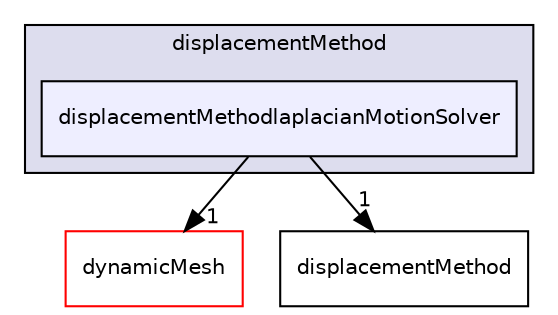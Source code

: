 digraph "src/optimisation/adjointOptimisation/adjoint/displacementMethod/displacementMethodlaplacianMotionSolver" {
  bgcolor=transparent;
  compound=true
  node [ fontsize="10", fontname="Helvetica"];
  edge [ labelfontsize="10", labelfontname="Helvetica"];
  subgraph clusterdir_36c1c593bb5d5a705c176492dbdd0852 {
    graph [ bgcolor="#ddddee", pencolor="black", label="displacementMethod" fontname="Helvetica", fontsize="10", URL="dir_36c1c593bb5d5a705c176492dbdd0852.html"]
  dir_97f709cb40a7e3e64bac12d19d316f0a [shape=box, label="displacementMethodlaplacianMotionSolver", style="filled", fillcolor="#eeeeff", pencolor="black", URL="dir_97f709cb40a7e3e64bac12d19d316f0a.html"];
  }
  dir_a3c15c1b3b2f5f0f260afae195a15ca3 [shape=box label="dynamicMesh" color="red" URL="dir_a3c15c1b3b2f5f0f260afae195a15ca3.html"];
  dir_0931a545199bdf74458867235e0baf02 [shape=box label="displacementMethod" URL="dir_0931a545199bdf74458867235e0baf02.html"];
  dir_97f709cb40a7e3e64bac12d19d316f0a->dir_a3c15c1b3b2f5f0f260afae195a15ca3 [headlabel="1", labeldistance=1.5 headhref="dir_002802_002805.html"];
  dir_97f709cb40a7e3e64bac12d19d316f0a->dir_0931a545199bdf74458867235e0baf02 [headlabel="1", labeldistance=1.5 headhref="dir_002802_002799.html"];
}
